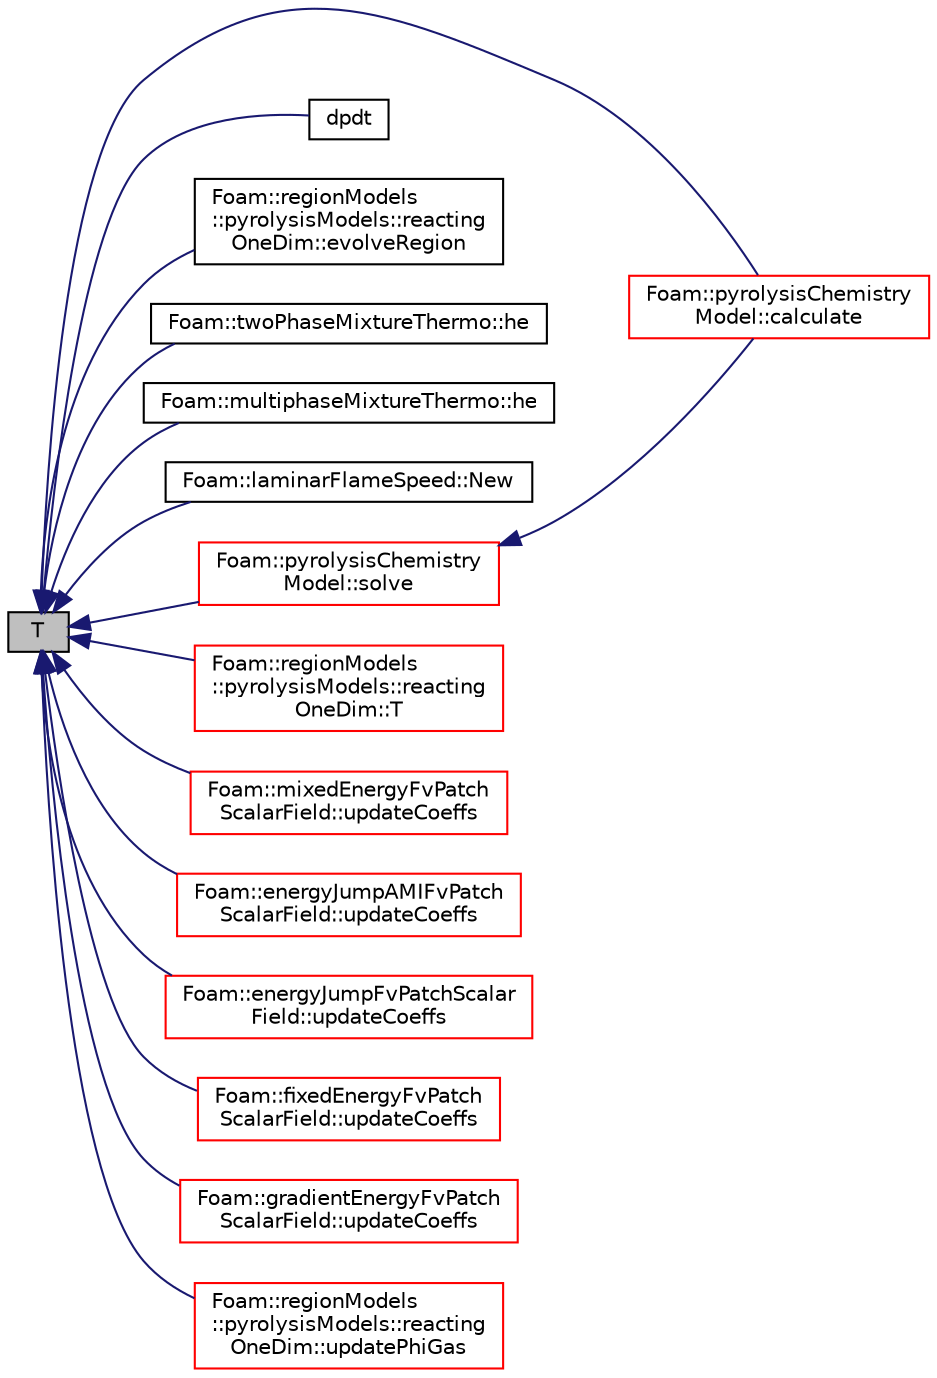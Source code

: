digraph "T"
{
  bgcolor="transparent";
  edge [fontname="Helvetica",fontsize="10",labelfontname="Helvetica",labelfontsize="10"];
  node [fontname="Helvetica",fontsize="10",shape=record];
  rankdir="LR";
  Node1 [label="T",height=0.2,width=0.4,color="black", fillcolor="grey75", style="filled", fontcolor="black"];
  Node1 -> Node2 [dir="back",color="midnightblue",fontsize="10",style="solid",fontname="Helvetica"];
  Node2 [label="Foam::pyrolysisChemistry\lModel::calculate",height=0.2,width=0.4,color="red",URL="$a02085.html#afe1d8348c24e6589bc7c0b3f689316a7",tooltip="Calculates the reaction rates. "];
  Node1 -> Node3 [dir="back",color="midnightblue",fontsize="10",style="solid",fontname="Helvetica"];
  Node3 [label="dpdt",height=0.2,width=0.4,color="black",URL="$a00121.html#a5693ca99d09907772bf66b4617ace7ef",tooltip="Should the dpdt term be included in the enthalpy equation. "];
  Node1 -> Node4 [dir="back",color="midnightblue",fontsize="10",style="solid",fontname="Helvetica"];
  Node4 [label="Foam::regionModels\l::pyrolysisModels::reacting\lOneDim::evolveRegion",height=0.2,width=0.4,color="black",URL="$a02135.html#afde8f52457f90e83a4eaf49755c19ec9",tooltip="Evolve the pyrolysis equations. "];
  Node1 -> Node5 [dir="back",color="midnightblue",fontsize="10",style="solid",fontname="Helvetica"];
  Node5 [label="Foam::twoPhaseMixtureThermo::he",height=0.2,width=0.4,color="black",URL="$a02787.html#ab79fd223dde2e565f8c9a8e7bd39b52e",tooltip="Enthalpy/Internal energy [J/kg]. "];
  Node1 -> Node6 [dir="back",color="midnightblue",fontsize="10",style="solid",fontname="Helvetica"];
  Node6 [label="Foam::multiphaseMixtureThermo::he",height=0.2,width=0.4,color="black",URL="$a01585.html#ab79fd223dde2e565f8c9a8e7bd39b52e",tooltip="Enthalpy/Internal energy [J/kg]. "];
  Node1 -> Node7 [dir="back",color="midnightblue",fontsize="10",style="solid",fontname="Helvetica"];
  Node7 [label="Foam::laminarFlameSpeed::New",height=0.2,width=0.4,color="black",URL="$a01291.html#ac008a7bf61538bf77b228efde2058b79"];
  Node1 -> Node8 [dir="back",color="midnightblue",fontsize="10",style="solid",fontname="Helvetica"];
  Node8 [label="Foam::pyrolysisChemistry\lModel::solve",height=0.2,width=0.4,color="red",URL="$a02085.html#a31a5d606a34dbbf8ec6f2ac655eaee9a",tooltip="Solve the reaction system for the given time step. "];
  Node8 -> Node2 [dir="back",color="midnightblue",fontsize="10",style="solid",fontname="Helvetica"];
  Node1 -> Node9 [dir="back",color="midnightblue",fontsize="10",style="solid",fontname="Helvetica"];
  Node9 [label="Foam::regionModels\l::pyrolysisModels::reacting\lOneDim::T",height=0.2,width=0.4,color="red",URL="$a02135.html#a76d931731d9042c4ce238ebca5c4997a",tooltip="Return const temperature [K]. "];
  Node1 -> Node10 [dir="back",color="midnightblue",fontsize="10",style="solid",fontname="Helvetica"];
  Node10 [label="Foam::mixedEnergyFvPatch\lScalarField::updateCoeffs",height=0.2,width=0.4,color="red",URL="$a01545.html#a7e24eafac629d3733181cd942d4c902f",tooltip="Update the coefficients associated with the patch field. "];
  Node1 -> Node11 [dir="back",color="midnightblue",fontsize="10",style="solid",fontname="Helvetica"];
  Node11 [label="Foam::energyJumpAMIFvPatch\lScalarField::updateCoeffs",height=0.2,width=0.4,color="red",URL="$a00642.html#a7e24eafac629d3733181cd942d4c902f",tooltip="Update the coefficients. "];
  Node1 -> Node12 [dir="back",color="midnightblue",fontsize="10",style="solid",fontname="Helvetica"];
  Node12 [label="Foam::energyJumpFvPatchScalar\lField::updateCoeffs",height=0.2,width=0.4,color="red",URL="$a00643.html#a7e24eafac629d3733181cd942d4c902f",tooltip="Update the coefficients. "];
  Node1 -> Node13 [dir="back",color="midnightblue",fontsize="10",style="solid",fontname="Helvetica"];
  Node13 [label="Foam::fixedEnergyFvPatch\lScalarField::updateCoeffs",height=0.2,width=0.4,color="red",URL="$a00827.html#a7e24eafac629d3733181cd942d4c902f",tooltip="Update the coefficients associated with the patch field. "];
  Node1 -> Node14 [dir="back",color="midnightblue",fontsize="10",style="solid",fontname="Helvetica"];
  Node14 [label="Foam::gradientEnergyFvPatch\lScalarField::updateCoeffs",height=0.2,width=0.4,color="red",URL="$a00952.html#a7e24eafac629d3733181cd942d4c902f",tooltip="Update the coefficients associated with the patch field. "];
  Node1 -> Node15 [dir="back",color="midnightblue",fontsize="10",style="solid",fontname="Helvetica"];
  Node15 [label="Foam::regionModels\l::pyrolysisModels::reacting\lOneDim::updatePhiGas",height=0.2,width=0.4,color="red",URL="$a02135.html#a7929b3edb2e13e93a3e98e85bfd45b43",tooltip="Update enthalpy flux for pyrolysis gases. "];
}
